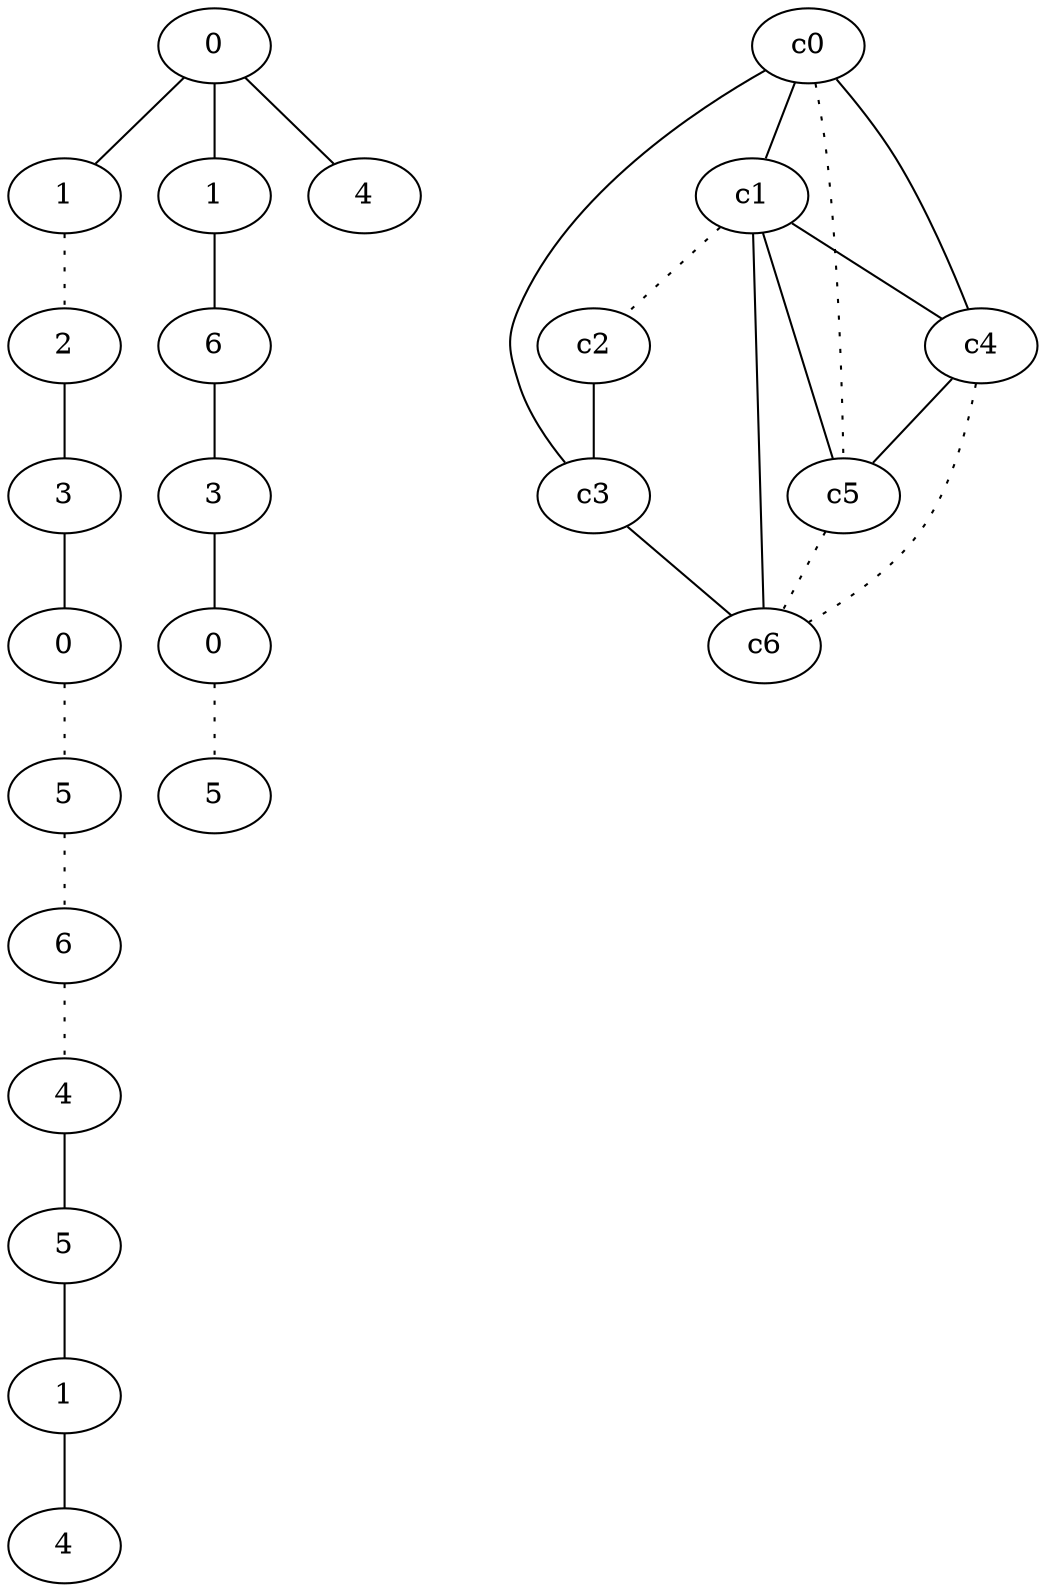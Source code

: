 graph {
a0[label=0];
a1[label=1];
a2[label=2];
a3[label=3];
a4[label=0];
a5[label=5];
a6[label=6];
a7[label=4];
a8[label=5];
a9[label=1];
a10[label=4];
a11[label=1];
a12[label=6];
a13[label=3];
a14[label=0];
a15[label=5];
a16[label=4];
a0 -- a1;
a0 -- a11;
a0 -- a16;
a1 -- a2 [style=dotted];
a2 -- a3;
a3 -- a4;
a4 -- a5 [style=dotted];
a5 -- a6 [style=dotted];
a6 -- a7 [style=dotted];
a7 -- a8;
a8 -- a9;
a9 -- a10;
a11 -- a12;
a12 -- a13;
a13 -- a14;
a14 -- a15 [style=dotted];
c0 -- c1;
c0 -- c3;
c0 -- c4;
c0 -- c5 [style=dotted];
c1 -- c2 [style=dotted];
c1 -- c4;
c1 -- c5;
c1 -- c6;
c2 -- c3;
c3 -- c6;
c4 -- c5;
c4 -- c6 [style=dotted];
c5 -- c6 [style=dotted];
}
